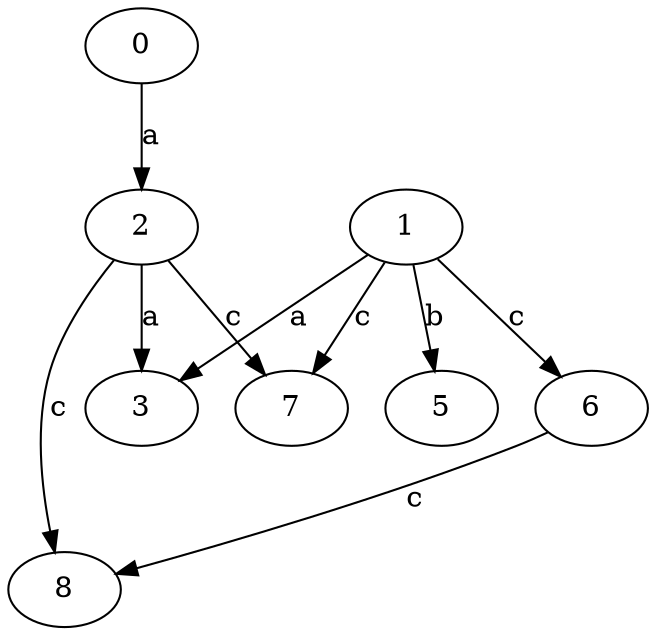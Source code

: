 strict digraph  {
2;
3;
0;
5;
6;
7;
1;
8;
2 -> 3  [label=a];
2 -> 7  [label=c];
2 -> 8  [label=c];
0 -> 2  [label=a];
6 -> 8  [label=c];
1 -> 3  [label=a];
1 -> 5  [label=b];
1 -> 6  [label=c];
1 -> 7  [label=c];
}

